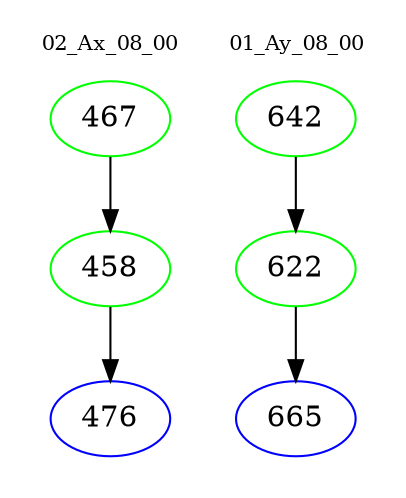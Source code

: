 digraph{
subgraph cluster_0 {
color = white
label = "02_Ax_08_00";
fontsize=10;
T0_467 [label="467", color="green"]
T0_467 -> T0_458 [color="black"]
T0_458 [label="458", color="green"]
T0_458 -> T0_476 [color="black"]
T0_476 [label="476", color="blue"]
}
subgraph cluster_1 {
color = white
label = "01_Ay_08_00";
fontsize=10;
T1_642 [label="642", color="green"]
T1_642 -> T1_622 [color="black"]
T1_622 [label="622", color="green"]
T1_622 -> T1_665 [color="black"]
T1_665 [label="665", color="blue"]
}
}
